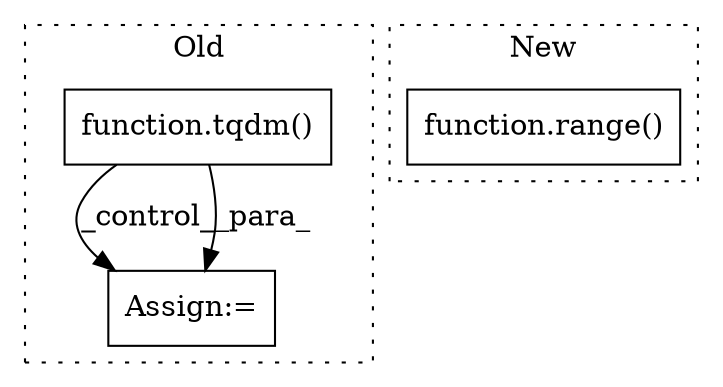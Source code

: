 digraph G {
subgraph cluster0 {
1 [label="function.tqdm()" a="75" s="961,977" l="5,1" shape="box"];
3 [label="Assign:=" a="68" s="2510" l="3" shape="box"];
label = "Old";
style="dotted";
}
subgraph cluster1 {
2 [label="function.range()" a="75" s="2107,2128" l="6,1" shape="box"];
label = "New";
style="dotted";
}
1 -> 3 [label="_control_"];
1 -> 3 [label="_para_"];
}